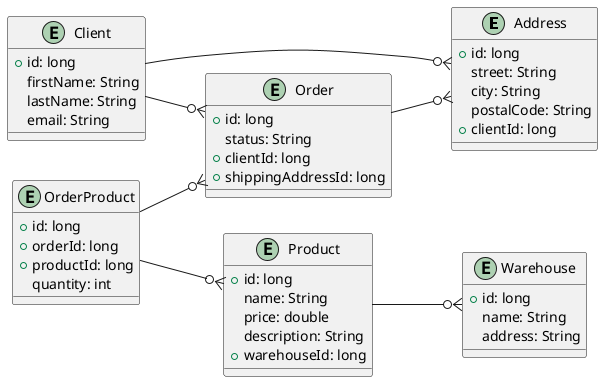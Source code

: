 @startuml

left to right direction

entity "Address" {
  +id: long
  street: String
  city: String
  postalCode: String
  +clientId: long
}

entity "Client" {
  +id: long
  firstName: String
  lastName: String
  email: String
}


entity "Order" {
  +id: long
  status: String
  +clientId: long
  +shippingAddressId: long
}

entity "Product" {
  +id: long
  name: String
  price: double
  description: String
  +warehouseId: long
}

entity "Warehouse" {
  +id: long
  name: String
  address: String
}

entity "OrderProduct" {
  +id: long
  +orderId: long
  +productId: long
  quantity: int
}

Client --o{ Address
Client --o{ Order
Order --o{ Address
Product --o{ Warehouse
OrderProduct --o{ Order
OrderProduct --o{ "Product"

@enduml
